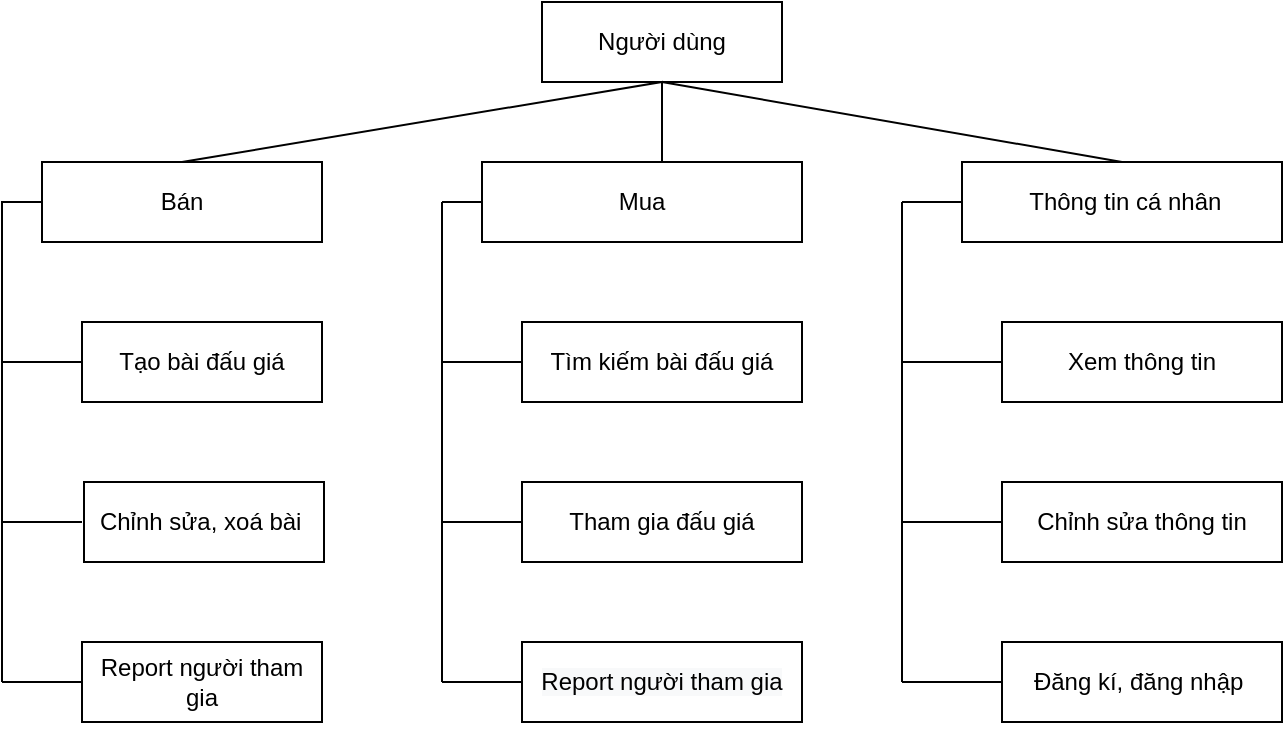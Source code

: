 <mxfile version="16.6.4" type="github">
  <diagram id="QF9EU7wnLpLfp-GyqXcH" name="Page-1">
    <mxGraphModel dx="1038" dy="579" grid="1" gridSize="10" guides="1" tooltips="1" connect="1" arrows="1" fold="1" page="1" pageScale="1" pageWidth="850" pageHeight="1100" math="0" shadow="0">
      <root>
        <mxCell id="0" />
        <mxCell id="1" parent="0" />
        <mxCell id="hgUp9Ejlp3dSpLHm86tw-1" value="Người dùng" style="rounded=0;whiteSpace=wrap;html=1;" parent="1" vertex="1">
          <mxGeometry x="470" y="400" width="120" height="40" as="geometry" />
        </mxCell>
        <mxCell id="hgUp9Ejlp3dSpLHm86tw-2" value="Bán" style="rounded=0;whiteSpace=wrap;html=1;" parent="1" vertex="1">
          <mxGeometry x="220" y="480" width="140" height="40" as="geometry" />
        </mxCell>
        <mxCell id="hgUp9Ejlp3dSpLHm86tw-3" value="" style="endArrow=none;html=1;rounded=0;exitX=0.5;exitY=0;exitDx=0;exitDy=0;" parent="1" source="hgUp9Ejlp3dSpLHm86tw-2" edge="1">
          <mxGeometry width="50" height="50" relative="1" as="geometry">
            <mxPoint x="400" y="650" as="sourcePoint" />
            <mxPoint x="530" y="480" as="targetPoint" />
            <Array as="points">
              <mxPoint x="530" y="440" />
            </Array>
          </mxGeometry>
        </mxCell>
        <mxCell id="hgUp9Ejlp3dSpLHm86tw-4" value="Mua" style="rounded=0;whiteSpace=wrap;html=1;" parent="1" vertex="1">
          <mxGeometry x="440" y="480" width="160" height="40" as="geometry" />
        </mxCell>
        <mxCell id="hgUp9Ejlp3dSpLHm86tw-6" value="Tạo bài đấu giá" style="rounded=0;whiteSpace=wrap;html=1;" parent="1" vertex="1">
          <mxGeometry x="240" y="560" width="120" height="40" as="geometry" />
        </mxCell>
        <mxCell id="hgUp9Ejlp3dSpLHm86tw-7" value="Chỉnh sửa, xoá bài&amp;nbsp;" style="rounded=0;whiteSpace=wrap;html=1;" parent="1" vertex="1">
          <mxGeometry x="241" y="640" width="120" height="40" as="geometry" />
        </mxCell>
        <mxCell id="hgUp9Ejlp3dSpLHm86tw-8" value="Report người tham gia" style="rounded=0;whiteSpace=wrap;html=1;" parent="1" vertex="1">
          <mxGeometry x="240" y="720" width="120" height="40" as="geometry" />
        </mxCell>
        <mxCell id="hgUp9Ejlp3dSpLHm86tw-9" value="Tham gia đấu giá" style="rounded=0;whiteSpace=wrap;html=1;" parent="1" vertex="1">
          <mxGeometry x="460" y="640" width="140" height="40" as="geometry" />
        </mxCell>
        <mxCell id="hgUp9Ejlp3dSpLHm86tw-10" value="Tìm kiếm bài đấu giá" style="rounded=0;whiteSpace=wrap;html=1;" parent="1" vertex="1">
          <mxGeometry x="460" y="560" width="140" height="40" as="geometry" />
        </mxCell>
        <mxCell id="hgUp9Ejlp3dSpLHm86tw-11" value="&#xa;&#xa;&lt;span style=&quot;color: rgb(0, 0, 0); font-family: helvetica; font-size: 12px; font-style: normal; font-weight: 400; letter-spacing: normal; text-align: center; text-indent: 0px; text-transform: none; word-spacing: 0px; background-color: rgb(248, 249, 250); display: inline; float: none;&quot;&gt;Report người tham gia&lt;/span&gt;&#xa;&#xa;" style="rounded=0;whiteSpace=wrap;html=1;" parent="1" vertex="1">
          <mxGeometry x="460" y="720" width="140" height="40" as="geometry" />
        </mxCell>
        <mxCell id="hgUp9Ejlp3dSpLHm86tw-12" style="edgeStyle=orthogonalEdgeStyle;rounded=0;orthogonalLoop=1;jettySize=auto;html=1;exitX=0.5;exitY=1;exitDx=0;exitDy=0;" parent="1" source="hgUp9Ejlp3dSpLHm86tw-8" target="hgUp9Ejlp3dSpLHm86tw-8" edge="1">
          <mxGeometry relative="1" as="geometry" />
        </mxCell>
        <mxCell id="hgUp9Ejlp3dSpLHm86tw-18" value="" style="endArrow=none;html=1;rounded=0;" parent="1" edge="1">
          <mxGeometry width="50" height="50" relative="1" as="geometry">
            <mxPoint x="200" y="740" as="sourcePoint" />
            <mxPoint x="220" y="500" as="targetPoint" />
            <Array as="points">
              <mxPoint x="200" y="500" />
            </Array>
          </mxGeometry>
        </mxCell>
        <mxCell id="hgUp9Ejlp3dSpLHm86tw-19" value="" style="endArrow=none;html=1;rounded=0;" parent="1" edge="1">
          <mxGeometry width="50" height="50" relative="1" as="geometry">
            <mxPoint x="200" y="580" as="sourcePoint" />
            <mxPoint x="240" y="580" as="targetPoint" />
            <Array as="points" />
          </mxGeometry>
        </mxCell>
        <mxCell id="hgUp9Ejlp3dSpLHm86tw-20" value="" style="endArrow=none;html=1;rounded=0;" parent="1" edge="1">
          <mxGeometry width="50" height="50" relative="1" as="geometry">
            <mxPoint x="200" y="660" as="sourcePoint" />
            <mxPoint x="240" y="660" as="targetPoint" />
            <Array as="points" />
          </mxGeometry>
        </mxCell>
        <mxCell id="hgUp9Ejlp3dSpLHm86tw-21" value="" style="endArrow=none;html=1;rounded=0;" parent="1" edge="1">
          <mxGeometry width="50" height="50" relative="1" as="geometry">
            <mxPoint x="200" y="740" as="sourcePoint" />
            <mxPoint x="240" y="740" as="targetPoint" />
            <Array as="points" />
          </mxGeometry>
        </mxCell>
        <mxCell id="hgUp9Ejlp3dSpLHm86tw-22" value="" style="endArrow=none;html=1;rounded=0;" parent="1" edge="1">
          <mxGeometry width="50" height="50" relative="1" as="geometry">
            <mxPoint x="420" y="740" as="sourcePoint" />
            <mxPoint x="420" y="500" as="targetPoint" />
          </mxGeometry>
        </mxCell>
        <mxCell id="hgUp9Ejlp3dSpLHm86tw-30" value="" style="endArrow=none;html=1;rounded=0;entryX=0;entryY=0.5;entryDx=0;entryDy=0;" parent="1" target="hgUp9Ejlp3dSpLHm86tw-4" edge="1">
          <mxGeometry width="50" height="50" relative="1" as="geometry">
            <mxPoint x="420" y="500" as="sourcePoint" />
            <mxPoint x="450" y="590" as="targetPoint" />
          </mxGeometry>
        </mxCell>
        <mxCell id="hgUp9Ejlp3dSpLHm86tw-31" value="" style="endArrow=none;html=1;rounded=0;entryX=0;entryY=0.5;entryDx=0;entryDy=0;" parent="1" edge="1">
          <mxGeometry width="50" height="50" relative="1" as="geometry">
            <mxPoint x="420" y="580" as="sourcePoint" />
            <mxPoint x="460" y="580" as="targetPoint" />
          </mxGeometry>
        </mxCell>
        <mxCell id="hgUp9Ejlp3dSpLHm86tw-33" value="" style="endArrow=none;html=1;rounded=0;entryX=0;entryY=0.5;entryDx=0;entryDy=0;" parent="1" target="hgUp9Ejlp3dSpLHm86tw-11" edge="1">
          <mxGeometry width="50" height="50" relative="1" as="geometry">
            <mxPoint x="420" y="740" as="sourcePoint" />
            <mxPoint x="450" y="730" as="targetPoint" />
            <Array as="points">
              <mxPoint x="440" y="740" />
            </Array>
          </mxGeometry>
        </mxCell>
        <mxCell id="hgUp9Ejlp3dSpLHm86tw-34" value="" style="endArrow=none;html=1;rounded=0;entryX=0;entryY=0.5;entryDx=0;entryDy=0;" parent="1" target="hgUp9Ejlp3dSpLHm86tw-9" edge="1">
          <mxGeometry width="50" height="50" relative="1" as="geometry">
            <mxPoint x="420" y="660" as="sourcePoint" />
            <mxPoint x="450" y="660" as="targetPoint" />
          </mxGeometry>
        </mxCell>
        <mxCell id="KvC9cb7a1cLDRUGwM3mY-1" value="&amp;nbsp;Thông tin cá nhân" style="rounded=0;whiteSpace=wrap;html=1;" vertex="1" parent="1">
          <mxGeometry x="680" y="480" width="160" height="40" as="geometry" />
        </mxCell>
        <mxCell id="KvC9cb7a1cLDRUGwM3mY-2" value="Xem thông tin" style="rounded=0;whiteSpace=wrap;html=1;" vertex="1" parent="1">
          <mxGeometry x="700" y="560" width="140" height="40" as="geometry" />
        </mxCell>
        <mxCell id="KvC9cb7a1cLDRUGwM3mY-3" value="Chỉnh sửa thông tin" style="rounded=0;whiteSpace=wrap;html=1;" vertex="1" parent="1">
          <mxGeometry x="700" y="640" width="140" height="40" as="geometry" />
        </mxCell>
        <mxCell id="KvC9cb7a1cLDRUGwM3mY-4" value="Đăng kí, đăng nhập&amp;nbsp;" style="rounded=0;whiteSpace=wrap;html=1;" vertex="1" parent="1">
          <mxGeometry x="700" y="720" width="140" height="40" as="geometry" />
        </mxCell>
        <mxCell id="KvC9cb7a1cLDRUGwM3mY-5" value="" style="endArrow=none;html=1;rounded=0;exitX=0.5;exitY=0;exitDx=0;exitDy=0;" edge="1" parent="1" source="KvC9cb7a1cLDRUGwM3mY-1">
          <mxGeometry width="50" height="50" relative="1" as="geometry">
            <mxPoint x="400" y="420" as="sourcePoint" />
            <mxPoint x="530" y="440" as="targetPoint" />
          </mxGeometry>
        </mxCell>
        <mxCell id="KvC9cb7a1cLDRUGwM3mY-6" value="" style="endArrow=none;html=1;rounded=0;" edge="1" parent="1">
          <mxGeometry width="50" height="50" relative="1" as="geometry">
            <mxPoint x="650" y="740" as="sourcePoint" />
            <mxPoint x="650" y="500" as="targetPoint" />
          </mxGeometry>
        </mxCell>
        <mxCell id="KvC9cb7a1cLDRUGwM3mY-7" value="" style="endArrow=none;html=1;rounded=0;entryX=0;entryY=0.5;entryDx=0;entryDy=0;" edge="1" parent="1">
          <mxGeometry width="50" height="50" relative="1" as="geometry">
            <mxPoint x="650" y="580" as="sourcePoint" />
            <mxPoint x="700" y="580" as="targetPoint" />
          </mxGeometry>
        </mxCell>
        <mxCell id="KvC9cb7a1cLDRUGwM3mY-8" value="" style="endArrow=none;html=1;rounded=0;" edge="1" parent="1">
          <mxGeometry width="50" height="50" relative="1" as="geometry">
            <mxPoint x="650" y="660" as="sourcePoint" />
            <mxPoint x="700" y="660" as="targetPoint" />
          </mxGeometry>
        </mxCell>
        <mxCell id="KvC9cb7a1cLDRUGwM3mY-9" value="" style="endArrow=none;html=1;rounded=0;entryX=0;entryY=0.5;entryDx=0;entryDy=0;" edge="1" parent="1" target="KvC9cb7a1cLDRUGwM3mY-4">
          <mxGeometry width="50" height="50" relative="1" as="geometry">
            <mxPoint x="650" y="740" as="sourcePoint" />
            <mxPoint x="710" y="720" as="targetPoint" />
          </mxGeometry>
        </mxCell>
        <mxCell id="KvC9cb7a1cLDRUGwM3mY-10" value="" style="endArrow=none;html=1;rounded=0;entryX=0;entryY=0.5;entryDx=0;entryDy=0;" edge="1" parent="1" target="KvC9cb7a1cLDRUGwM3mY-1">
          <mxGeometry width="50" height="50" relative="1" as="geometry">
            <mxPoint x="650" y="500" as="sourcePoint" />
            <mxPoint x="700" y="510" as="targetPoint" />
          </mxGeometry>
        </mxCell>
      </root>
    </mxGraphModel>
  </diagram>
</mxfile>
